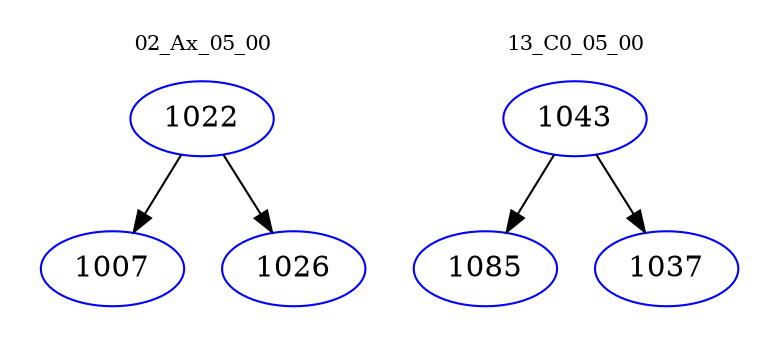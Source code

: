 digraph{
subgraph cluster_0 {
color = white
label = "02_Ax_05_00";
fontsize=10;
T0_1022 [label="1022", color="blue"]
T0_1022 -> T0_1007 [color="black"]
T0_1007 [label="1007", color="blue"]
T0_1022 -> T0_1026 [color="black"]
T0_1026 [label="1026", color="blue"]
}
subgraph cluster_1 {
color = white
label = "13_C0_05_00";
fontsize=10;
T1_1043 [label="1043", color="blue"]
T1_1043 -> T1_1085 [color="black"]
T1_1085 [label="1085", color="blue"]
T1_1043 -> T1_1037 [color="black"]
T1_1037 [label="1037", color="blue"]
}
}
